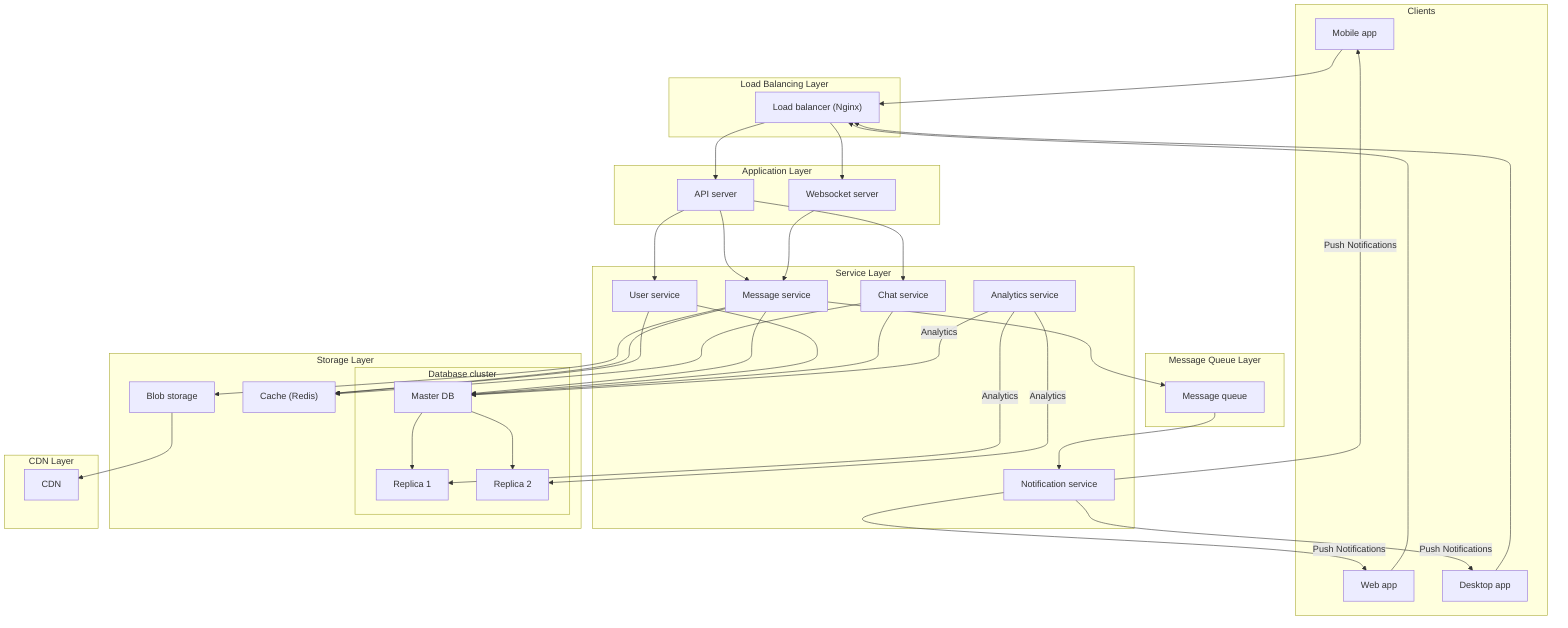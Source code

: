 graph TB
    subgraph Clients
        Mobile["Mobile app"]
        Web["Web app"]
        Desktop["Desktop app"]
    end

    subgraph LoadBalancing["Load Balancing Layer"]
        LB["Load balancer (Nginx)"]
    end

    subgraph ApplicationLayer["Application Layer"]
        API["API server"]
        WS["Websocket server"]
    end

    subgraph ServiceLayer["Service Layer"]
        MS["Message service"]
        US["User service"]
        CS["Chat service"]
        NS["Notification service"]
        AS["Analytics service"]
    end

    subgraph QueueLayer["Message Queue Layer"]
        MQ["Message queue"]
    end

    subgraph StorageLayer["Storage Layer"]
        subgraph DB["Database cluster"]
            Master["Master DB"]
            Replica1["Replica 1"]
            Replica2["Replica 2"]
        end
        Cache["Cache (Redis)"]
        BS["Blob storage"]
    end

    subgraph CDNLayer["CDN Layer"]
        CDN["CDN"]
    end

    Mobile --> LB
    Web --> LB
    Desktop --> LB

    LB --> API
    LB --> WS

    API --> MS
    API --> US
    API --> CS

    WS --> MS

    MS --> MQ
    MQ --> NS

    MS --> Cache
    US --> Cache
    CS --> Cache

    MS --> Master
    US --> Master
    CS --> Master

    Master --> Replica1
    Master --> Replica2

    MS --> BS
    BS --> CDN

    NS --> |Push Notifications| Mobile
    NS --> |Push Notifications| Web
    NS --> |Push Notifications| Desktop

    AS --> |Analytics| Master
    AS --> |Analytics| Replica1
    AS --> |Analytics| Replica2